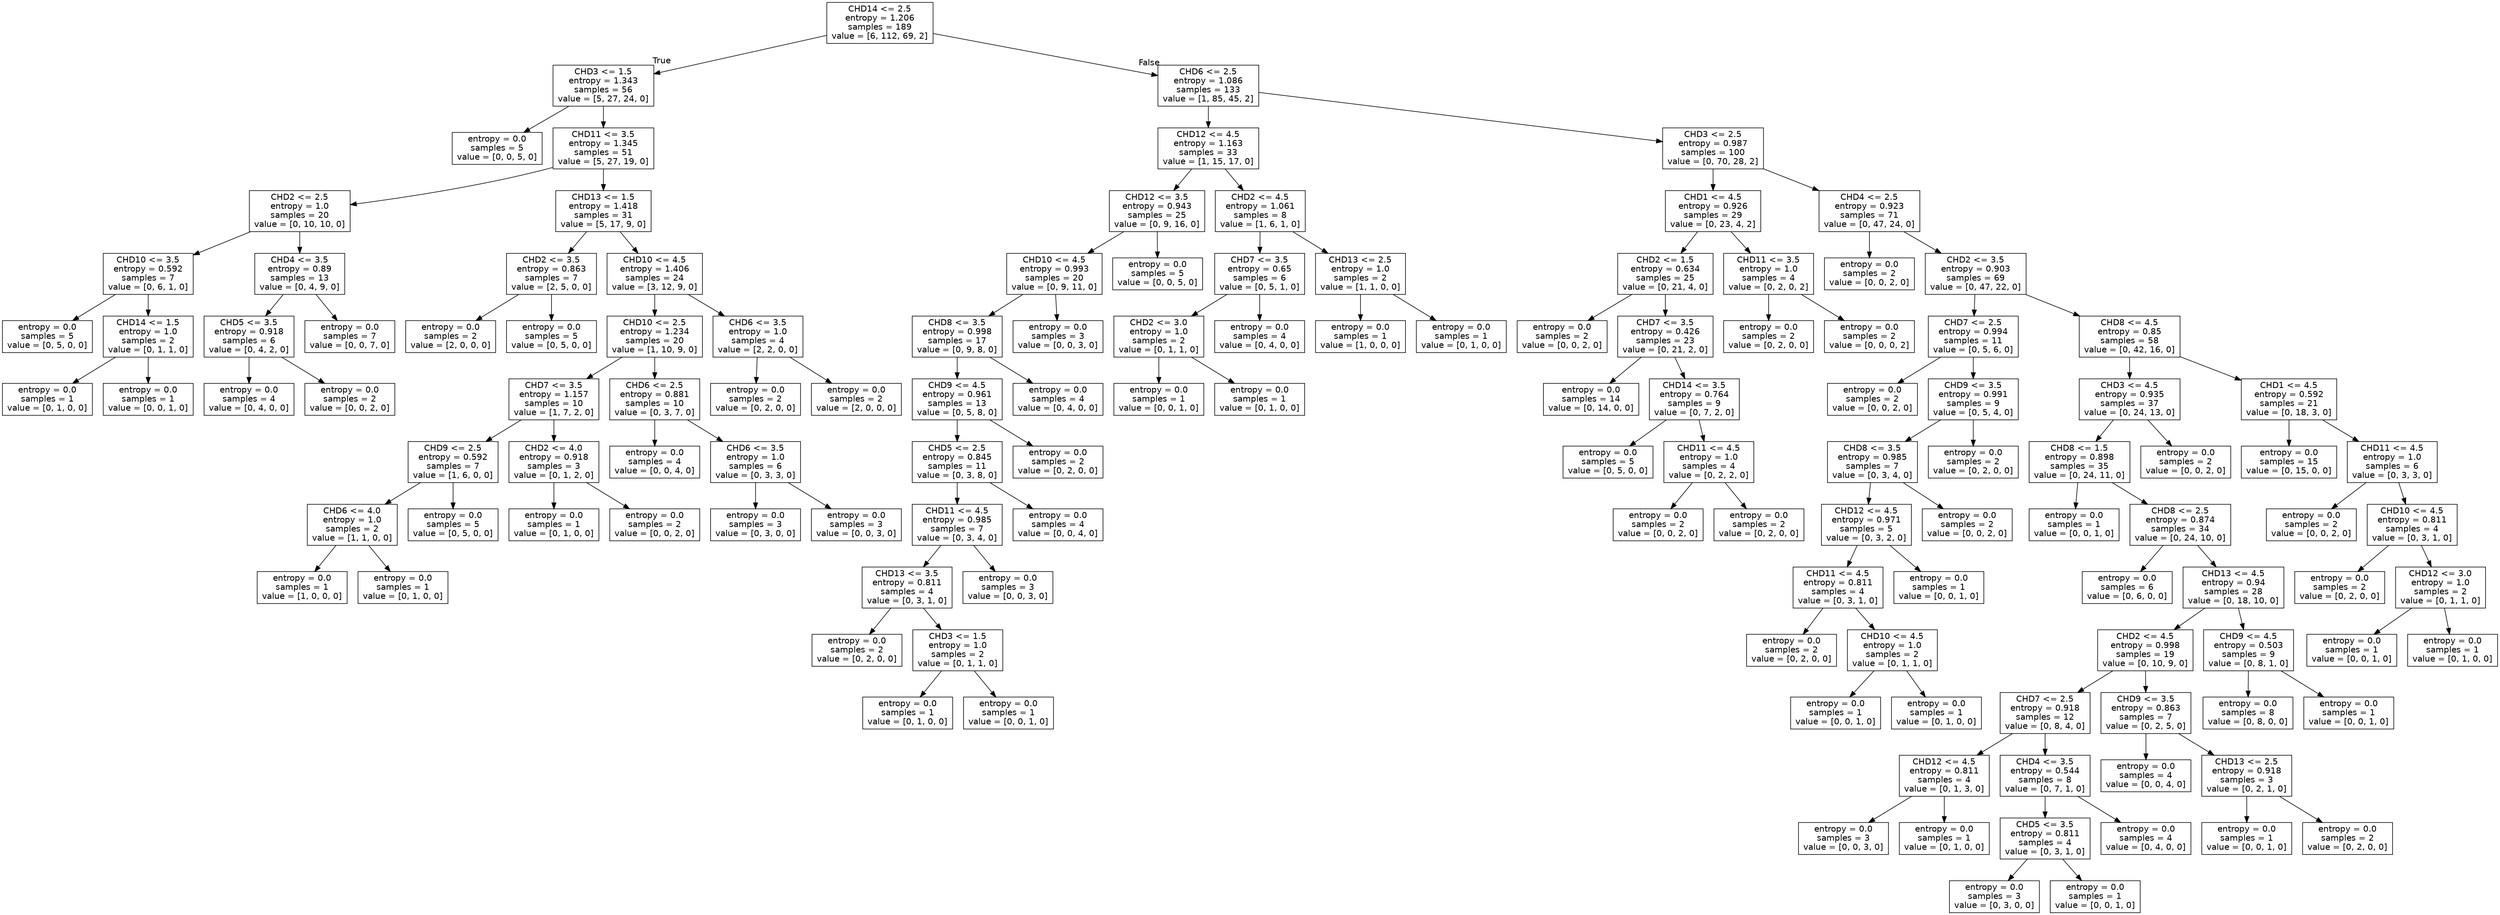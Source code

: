digraph Tree {
node [shape=box, fontname="helvetica"] ;
edge [fontname="helvetica"] ;
0 [label="CHD14 <= 2.5\nentropy = 1.206\nsamples = 189\nvalue = [6, 112, 69, 2]"] ;
1 [label="CHD3 <= 1.5\nentropy = 1.343\nsamples = 56\nvalue = [5, 27, 24, 0]"] ;
0 -> 1 [labeldistance=2.5, labelangle=45, headlabel="True"] ;
2 [label="entropy = 0.0\nsamples = 5\nvalue = [0, 0, 5, 0]"] ;
1 -> 2 ;
3 [label="CHD11 <= 3.5\nentropy = 1.345\nsamples = 51\nvalue = [5, 27, 19, 0]"] ;
1 -> 3 ;
4 [label="CHD2 <= 2.5\nentropy = 1.0\nsamples = 20\nvalue = [0, 10, 10, 0]"] ;
3 -> 4 ;
5 [label="CHD10 <= 3.5\nentropy = 0.592\nsamples = 7\nvalue = [0, 6, 1, 0]"] ;
4 -> 5 ;
6 [label="entropy = 0.0\nsamples = 5\nvalue = [0, 5, 0, 0]"] ;
5 -> 6 ;
7 [label="CHD14 <= 1.5\nentropy = 1.0\nsamples = 2\nvalue = [0, 1, 1, 0]"] ;
5 -> 7 ;
8 [label="entropy = 0.0\nsamples = 1\nvalue = [0, 1, 0, 0]"] ;
7 -> 8 ;
9 [label="entropy = 0.0\nsamples = 1\nvalue = [0, 0, 1, 0]"] ;
7 -> 9 ;
10 [label="CHD4 <= 3.5\nentropy = 0.89\nsamples = 13\nvalue = [0, 4, 9, 0]"] ;
4 -> 10 ;
11 [label="CHD5 <= 3.5\nentropy = 0.918\nsamples = 6\nvalue = [0, 4, 2, 0]"] ;
10 -> 11 ;
12 [label="entropy = 0.0\nsamples = 4\nvalue = [0, 4, 0, 0]"] ;
11 -> 12 ;
13 [label="entropy = 0.0\nsamples = 2\nvalue = [0, 0, 2, 0]"] ;
11 -> 13 ;
14 [label="entropy = 0.0\nsamples = 7\nvalue = [0, 0, 7, 0]"] ;
10 -> 14 ;
15 [label="CHD13 <= 1.5\nentropy = 1.418\nsamples = 31\nvalue = [5, 17, 9, 0]"] ;
3 -> 15 ;
16 [label="CHD2 <= 3.5\nentropy = 0.863\nsamples = 7\nvalue = [2, 5, 0, 0]"] ;
15 -> 16 ;
17 [label="entropy = 0.0\nsamples = 2\nvalue = [2, 0, 0, 0]"] ;
16 -> 17 ;
18 [label="entropy = 0.0\nsamples = 5\nvalue = [0, 5, 0, 0]"] ;
16 -> 18 ;
19 [label="CHD10 <= 4.5\nentropy = 1.406\nsamples = 24\nvalue = [3, 12, 9, 0]"] ;
15 -> 19 ;
20 [label="CHD10 <= 2.5\nentropy = 1.234\nsamples = 20\nvalue = [1, 10, 9, 0]"] ;
19 -> 20 ;
21 [label="CHD7 <= 3.5\nentropy = 1.157\nsamples = 10\nvalue = [1, 7, 2, 0]"] ;
20 -> 21 ;
22 [label="CHD9 <= 2.5\nentropy = 0.592\nsamples = 7\nvalue = [1, 6, 0, 0]"] ;
21 -> 22 ;
23 [label="CHD6 <= 4.0\nentropy = 1.0\nsamples = 2\nvalue = [1, 1, 0, 0]"] ;
22 -> 23 ;
24 [label="entropy = 0.0\nsamples = 1\nvalue = [1, 0, 0, 0]"] ;
23 -> 24 ;
25 [label="entropy = 0.0\nsamples = 1\nvalue = [0, 1, 0, 0]"] ;
23 -> 25 ;
26 [label="entropy = 0.0\nsamples = 5\nvalue = [0, 5, 0, 0]"] ;
22 -> 26 ;
27 [label="CHD2 <= 4.0\nentropy = 0.918\nsamples = 3\nvalue = [0, 1, 2, 0]"] ;
21 -> 27 ;
28 [label="entropy = 0.0\nsamples = 1\nvalue = [0, 1, 0, 0]"] ;
27 -> 28 ;
29 [label="entropy = 0.0\nsamples = 2\nvalue = [0, 0, 2, 0]"] ;
27 -> 29 ;
30 [label="CHD6 <= 2.5\nentropy = 0.881\nsamples = 10\nvalue = [0, 3, 7, 0]"] ;
20 -> 30 ;
31 [label="entropy = 0.0\nsamples = 4\nvalue = [0, 0, 4, 0]"] ;
30 -> 31 ;
32 [label="CHD6 <= 3.5\nentropy = 1.0\nsamples = 6\nvalue = [0, 3, 3, 0]"] ;
30 -> 32 ;
33 [label="entropy = 0.0\nsamples = 3\nvalue = [0, 3, 0, 0]"] ;
32 -> 33 ;
34 [label="entropy = 0.0\nsamples = 3\nvalue = [0, 0, 3, 0]"] ;
32 -> 34 ;
35 [label="CHD6 <= 3.5\nentropy = 1.0\nsamples = 4\nvalue = [2, 2, 0, 0]"] ;
19 -> 35 ;
36 [label="entropy = 0.0\nsamples = 2\nvalue = [0, 2, 0, 0]"] ;
35 -> 36 ;
37 [label="entropy = 0.0\nsamples = 2\nvalue = [2, 0, 0, 0]"] ;
35 -> 37 ;
38 [label="CHD6 <= 2.5\nentropy = 1.086\nsamples = 133\nvalue = [1, 85, 45, 2]"] ;
0 -> 38 [labeldistance=2.5, labelangle=-45, headlabel="False"] ;
39 [label="CHD12 <= 4.5\nentropy = 1.163\nsamples = 33\nvalue = [1, 15, 17, 0]"] ;
38 -> 39 ;
40 [label="CHD12 <= 3.5\nentropy = 0.943\nsamples = 25\nvalue = [0, 9, 16, 0]"] ;
39 -> 40 ;
41 [label="CHD10 <= 4.5\nentropy = 0.993\nsamples = 20\nvalue = [0, 9, 11, 0]"] ;
40 -> 41 ;
42 [label="CHD8 <= 3.5\nentropy = 0.998\nsamples = 17\nvalue = [0, 9, 8, 0]"] ;
41 -> 42 ;
43 [label="CHD9 <= 4.5\nentropy = 0.961\nsamples = 13\nvalue = [0, 5, 8, 0]"] ;
42 -> 43 ;
44 [label="CHD5 <= 2.5\nentropy = 0.845\nsamples = 11\nvalue = [0, 3, 8, 0]"] ;
43 -> 44 ;
45 [label="CHD11 <= 4.5\nentropy = 0.985\nsamples = 7\nvalue = [0, 3, 4, 0]"] ;
44 -> 45 ;
46 [label="CHD13 <= 3.5\nentropy = 0.811\nsamples = 4\nvalue = [0, 3, 1, 0]"] ;
45 -> 46 ;
47 [label="entropy = 0.0\nsamples = 2\nvalue = [0, 2, 0, 0]"] ;
46 -> 47 ;
48 [label="CHD3 <= 1.5\nentropy = 1.0\nsamples = 2\nvalue = [0, 1, 1, 0]"] ;
46 -> 48 ;
49 [label="entropy = 0.0\nsamples = 1\nvalue = [0, 1, 0, 0]"] ;
48 -> 49 ;
50 [label="entropy = 0.0\nsamples = 1\nvalue = [0, 0, 1, 0]"] ;
48 -> 50 ;
51 [label="entropy = 0.0\nsamples = 3\nvalue = [0, 0, 3, 0]"] ;
45 -> 51 ;
52 [label="entropy = 0.0\nsamples = 4\nvalue = [0, 0, 4, 0]"] ;
44 -> 52 ;
53 [label="entropy = 0.0\nsamples = 2\nvalue = [0, 2, 0, 0]"] ;
43 -> 53 ;
54 [label="entropy = 0.0\nsamples = 4\nvalue = [0, 4, 0, 0]"] ;
42 -> 54 ;
55 [label="entropy = 0.0\nsamples = 3\nvalue = [0, 0, 3, 0]"] ;
41 -> 55 ;
56 [label="entropy = 0.0\nsamples = 5\nvalue = [0, 0, 5, 0]"] ;
40 -> 56 ;
57 [label="CHD2 <= 4.5\nentropy = 1.061\nsamples = 8\nvalue = [1, 6, 1, 0]"] ;
39 -> 57 ;
58 [label="CHD7 <= 3.5\nentropy = 0.65\nsamples = 6\nvalue = [0, 5, 1, 0]"] ;
57 -> 58 ;
59 [label="CHD2 <= 3.0\nentropy = 1.0\nsamples = 2\nvalue = [0, 1, 1, 0]"] ;
58 -> 59 ;
60 [label="entropy = 0.0\nsamples = 1\nvalue = [0, 0, 1, 0]"] ;
59 -> 60 ;
61 [label="entropy = 0.0\nsamples = 1\nvalue = [0, 1, 0, 0]"] ;
59 -> 61 ;
62 [label="entropy = 0.0\nsamples = 4\nvalue = [0, 4, 0, 0]"] ;
58 -> 62 ;
63 [label="CHD13 <= 2.5\nentropy = 1.0\nsamples = 2\nvalue = [1, 1, 0, 0]"] ;
57 -> 63 ;
64 [label="entropy = 0.0\nsamples = 1\nvalue = [1, 0, 0, 0]"] ;
63 -> 64 ;
65 [label="entropy = 0.0\nsamples = 1\nvalue = [0, 1, 0, 0]"] ;
63 -> 65 ;
66 [label="CHD3 <= 2.5\nentropy = 0.987\nsamples = 100\nvalue = [0, 70, 28, 2]"] ;
38 -> 66 ;
67 [label="CHD1 <= 4.5\nentropy = 0.926\nsamples = 29\nvalue = [0, 23, 4, 2]"] ;
66 -> 67 ;
68 [label="CHD2 <= 1.5\nentropy = 0.634\nsamples = 25\nvalue = [0, 21, 4, 0]"] ;
67 -> 68 ;
69 [label="entropy = 0.0\nsamples = 2\nvalue = [0, 0, 2, 0]"] ;
68 -> 69 ;
70 [label="CHD7 <= 3.5\nentropy = 0.426\nsamples = 23\nvalue = [0, 21, 2, 0]"] ;
68 -> 70 ;
71 [label="entropy = 0.0\nsamples = 14\nvalue = [0, 14, 0, 0]"] ;
70 -> 71 ;
72 [label="CHD14 <= 3.5\nentropy = 0.764\nsamples = 9\nvalue = [0, 7, 2, 0]"] ;
70 -> 72 ;
73 [label="entropy = 0.0\nsamples = 5\nvalue = [0, 5, 0, 0]"] ;
72 -> 73 ;
74 [label="CHD11 <= 4.5\nentropy = 1.0\nsamples = 4\nvalue = [0, 2, 2, 0]"] ;
72 -> 74 ;
75 [label="entropy = 0.0\nsamples = 2\nvalue = [0, 0, 2, 0]"] ;
74 -> 75 ;
76 [label="entropy = 0.0\nsamples = 2\nvalue = [0, 2, 0, 0]"] ;
74 -> 76 ;
77 [label="CHD11 <= 3.5\nentropy = 1.0\nsamples = 4\nvalue = [0, 2, 0, 2]"] ;
67 -> 77 ;
78 [label="entropy = 0.0\nsamples = 2\nvalue = [0, 2, 0, 0]"] ;
77 -> 78 ;
79 [label="entropy = 0.0\nsamples = 2\nvalue = [0, 0, 0, 2]"] ;
77 -> 79 ;
80 [label="CHD4 <= 2.5\nentropy = 0.923\nsamples = 71\nvalue = [0, 47, 24, 0]"] ;
66 -> 80 ;
81 [label="entropy = 0.0\nsamples = 2\nvalue = [0, 0, 2, 0]"] ;
80 -> 81 ;
82 [label="CHD2 <= 3.5\nentropy = 0.903\nsamples = 69\nvalue = [0, 47, 22, 0]"] ;
80 -> 82 ;
83 [label="CHD7 <= 2.5\nentropy = 0.994\nsamples = 11\nvalue = [0, 5, 6, 0]"] ;
82 -> 83 ;
84 [label="entropy = 0.0\nsamples = 2\nvalue = [0, 0, 2, 0]"] ;
83 -> 84 ;
85 [label="CHD9 <= 3.5\nentropy = 0.991\nsamples = 9\nvalue = [0, 5, 4, 0]"] ;
83 -> 85 ;
86 [label="CHD8 <= 3.5\nentropy = 0.985\nsamples = 7\nvalue = [0, 3, 4, 0]"] ;
85 -> 86 ;
87 [label="CHD12 <= 4.5\nentropy = 0.971\nsamples = 5\nvalue = [0, 3, 2, 0]"] ;
86 -> 87 ;
88 [label="CHD11 <= 4.5\nentropy = 0.811\nsamples = 4\nvalue = [0, 3, 1, 0]"] ;
87 -> 88 ;
89 [label="entropy = 0.0\nsamples = 2\nvalue = [0, 2, 0, 0]"] ;
88 -> 89 ;
90 [label="CHD10 <= 4.5\nentropy = 1.0\nsamples = 2\nvalue = [0, 1, 1, 0]"] ;
88 -> 90 ;
91 [label="entropy = 0.0\nsamples = 1\nvalue = [0, 0, 1, 0]"] ;
90 -> 91 ;
92 [label="entropy = 0.0\nsamples = 1\nvalue = [0, 1, 0, 0]"] ;
90 -> 92 ;
93 [label="entropy = 0.0\nsamples = 1\nvalue = [0, 0, 1, 0]"] ;
87 -> 93 ;
94 [label="entropy = 0.0\nsamples = 2\nvalue = [0, 0, 2, 0]"] ;
86 -> 94 ;
95 [label="entropy = 0.0\nsamples = 2\nvalue = [0, 2, 0, 0]"] ;
85 -> 95 ;
96 [label="CHD8 <= 4.5\nentropy = 0.85\nsamples = 58\nvalue = [0, 42, 16, 0]"] ;
82 -> 96 ;
97 [label="CHD3 <= 4.5\nentropy = 0.935\nsamples = 37\nvalue = [0, 24, 13, 0]"] ;
96 -> 97 ;
98 [label="CHD8 <= 1.5\nentropy = 0.898\nsamples = 35\nvalue = [0, 24, 11, 0]"] ;
97 -> 98 ;
99 [label="entropy = 0.0\nsamples = 1\nvalue = [0, 0, 1, 0]"] ;
98 -> 99 ;
100 [label="CHD8 <= 2.5\nentropy = 0.874\nsamples = 34\nvalue = [0, 24, 10, 0]"] ;
98 -> 100 ;
101 [label="entropy = 0.0\nsamples = 6\nvalue = [0, 6, 0, 0]"] ;
100 -> 101 ;
102 [label="CHD13 <= 4.5\nentropy = 0.94\nsamples = 28\nvalue = [0, 18, 10, 0]"] ;
100 -> 102 ;
103 [label="CHD2 <= 4.5\nentropy = 0.998\nsamples = 19\nvalue = [0, 10, 9, 0]"] ;
102 -> 103 ;
104 [label="CHD7 <= 2.5\nentropy = 0.918\nsamples = 12\nvalue = [0, 8, 4, 0]"] ;
103 -> 104 ;
105 [label="CHD12 <= 4.5\nentropy = 0.811\nsamples = 4\nvalue = [0, 1, 3, 0]"] ;
104 -> 105 ;
106 [label="entropy = 0.0\nsamples = 3\nvalue = [0, 0, 3, 0]"] ;
105 -> 106 ;
107 [label="entropy = 0.0\nsamples = 1\nvalue = [0, 1, 0, 0]"] ;
105 -> 107 ;
108 [label="CHD4 <= 3.5\nentropy = 0.544\nsamples = 8\nvalue = [0, 7, 1, 0]"] ;
104 -> 108 ;
109 [label="CHD5 <= 3.5\nentropy = 0.811\nsamples = 4\nvalue = [0, 3, 1, 0]"] ;
108 -> 109 ;
110 [label="entropy = 0.0\nsamples = 3\nvalue = [0, 3, 0, 0]"] ;
109 -> 110 ;
111 [label="entropy = 0.0\nsamples = 1\nvalue = [0, 0, 1, 0]"] ;
109 -> 111 ;
112 [label="entropy = 0.0\nsamples = 4\nvalue = [0, 4, 0, 0]"] ;
108 -> 112 ;
113 [label="CHD9 <= 3.5\nentropy = 0.863\nsamples = 7\nvalue = [0, 2, 5, 0]"] ;
103 -> 113 ;
114 [label="entropy = 0.0\nsamples = 4\nvalue = [0, 0, 4, 0]"] ;
113 -> 114 ;
115 [label="CHD13 <= 2.5\nentropy = 0.918\nsamples = 3\nvalue = [0, 2, 1, 0]"] ;
113 -> 115 ;
116 [label="entropy = 0.0\nsamples = 1\nvalue = [0, 0, 1, 0]"] ;
115 -> 116 ;
117 [label="entropy = 0.0\nsamples = 2\nvalue = [0, 2, 0, 0]"] ;
115 -> 117 ;
118 [label="CHD9 <= 4.5\nentropy = 0.503\nsamples = 9\nvalue = [0, 8, 1, 0]"] ;
102 -> 118 ;
119 [label="entropy = 0.0\nsamples = 8\nvalue = [0, 8, 0, 0]"] ;
118 -> 119 ;
120 [label="entropy = 0.0\nsamples = 1\nvalue = [0, 0, 1, 0]"] ;
118 -> 120 ;
121 [label="entropy = 0.0\nsamples = 2\nvalue = [0, 0, 2, 0]"] ;
97 -> 121 ;
122 [label="CHD1 <= 4.5\nentropy = 0.592\nsamples = 21\nvalue = [0, 18, 3, 0]"] ;
96 -> 122 ;
123 [label="entropy = 0.0\nsamples = 15\nvalue = [0, 15, 0, 0]"] ;
122 -> 123 ;
124 [label="CHD11 <= 4.5\nentropy = 1.0\nsamples = 6\nvalue = [0, 3, 3, 0]"] ;
122 -> 124 ;
125 [label="entropy = 0.0\nsamples = 2\nvalue = [0, 0, 2, 0]"] ;
124 -> 125 ;
126 [label="CHD10 <= 4.5\nentropy = 0.811\nsamples = 4\nvalue = [0, 3, 1, 0]"] ;
124 -> 126 ;
127 [label="entropy = 0.0\nsamples = 2\nvalue = [0, 2, 0, 0]"] ;
126 -> 127 ;
128 [label="CHD12 <= 3.0\nentropy = 1.0\nsamples = 2\nvalue = [0, 1, 1, 0]"] ;
126 -> 128 ;
129 [label="entropy = 0.0\nsamples = 1\nvalue = [0, 0, 1, 0]"] ;
128 -> 129 ;
130 [label="entropy = 0.0\nsamples = 1\nvalue = [0, 1, 0, 0]"] ;
128 -> 130 ;
}